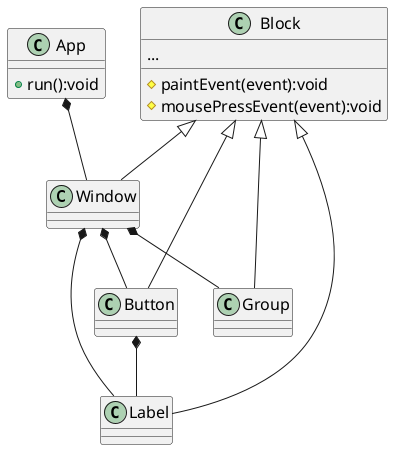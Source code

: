 @startuml class

skinparam DefaultFontName "JetBrains Mono"
skinparam DefaultFontSize 16

class Window{}
class Block{
    #paintEvent(event):void
    #mousePressEvent(event):void
    ...
}
class Button{}
class Label{}
class Group{}
class App{
    +run():void
}
Block <|-- Window
Block <|-- Button
Block <|-- Label
Block <|-- Group

App *-- Window
Window *-- Button
Window *-- Label
Window *-- Group
Button *-- Label

@enduml